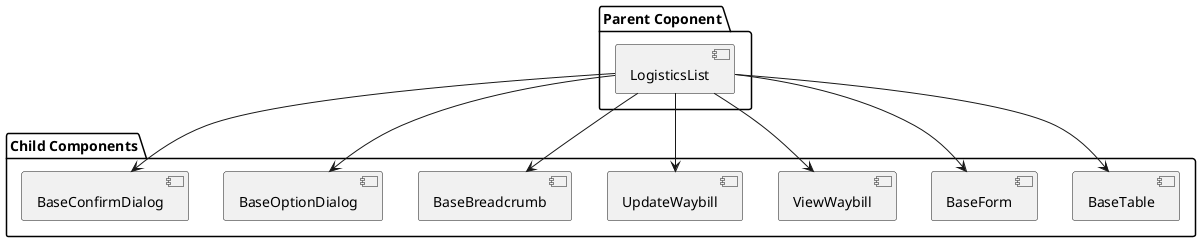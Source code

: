 @startuml

package "Parent Coponent" {
  [LogisticsList]
}

package "Child Components" {
  [BaseTable]
  [BaseForm]
  [ViewWaybill]
  [UpdateWaybill]
  [BaseBreadcrumb]
  [BaseOptionDialog]
  [BaseConfirmDialog]
}

[LogisticsList]             -->       [BaseForm]
[LogisticsList]             -->       [BaseTable]
[LogisticsList]             -->       [ViewWaybill]
[LogisticsList]             -->       [UpdateWaybill]
[LogisticsList]             -->       [BaseBreadcrumb]
[LogisticsList]             -->       [BaseOptionDialog]
[LogisticsList]             -->       [BaseConfirmDialog]

@enduml